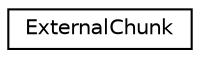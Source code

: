 digraph "Graphical Class Hierarchy"
{
 // LATEX_PDF_SIZE
  edge [fontname="Helvetica",fontsize="10",labelfontname="Helvetica",labelfontsize="10"];
  node [fontname="Helvetica",fontsize="10",shape=record];
  rankdir="LR";
  Node0 [label="ExternalChunk",height=0.2,width=0.4,color="black", fillcolor="white", style="filled",URL="$classExternalChunk.html",tooltip=" "];
}
